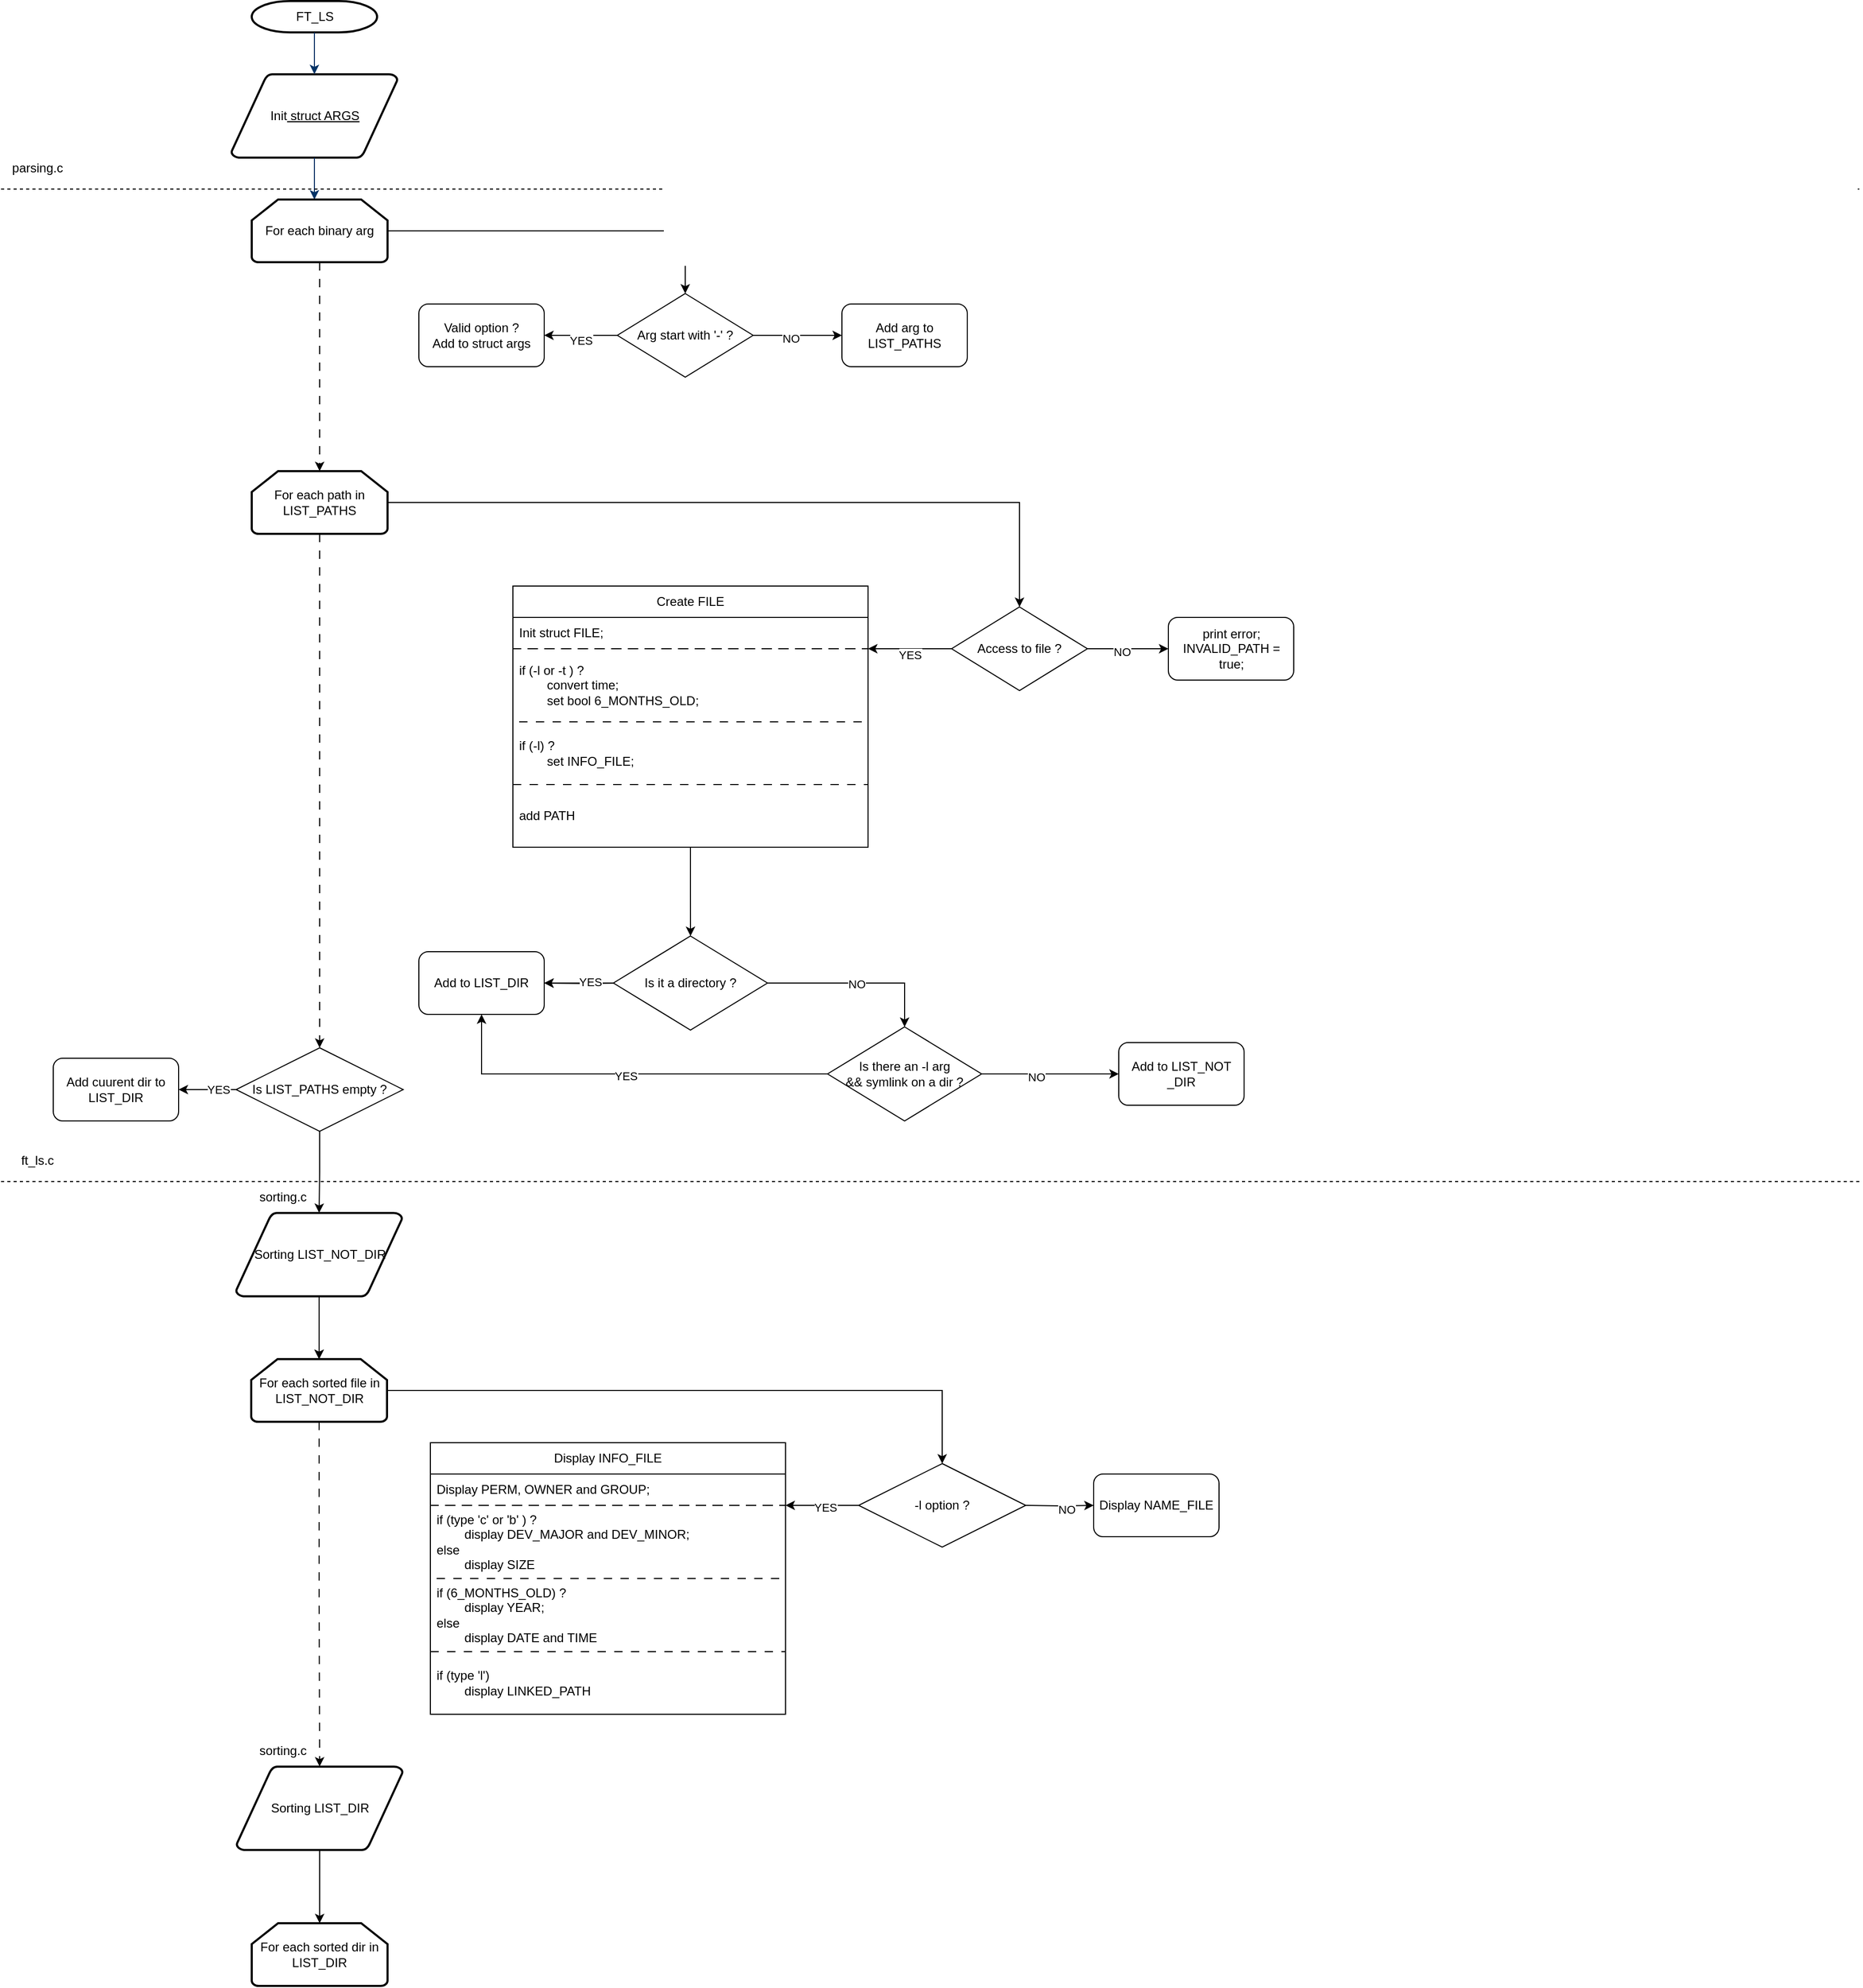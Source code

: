 <mxfile version="24.7.16">
  <diagram id="6a731a19-8d31-9384-78a2-239565b7b9f0" name="Page-1">
    <mxGraphModel dx="1434" dy="771" grid="1" gridSize="10" guides="1" tooltips="1" connect="1" arrows="1" fold="1" page="1" pageScale="1" pageWidth="1169" pageHeight="827" background="none" math="0" shadow="0">
      <root>
        <mxCell id="0" />
        <mxCell id="1" parent="0" />
        <mxCell id="2" value="FT_LS" style="shape=mxgraph.flowchart.terminator;strokeWidth=2;gradientColor=none;gradientDirection=north;fontStyle=0;html=1;" parent="1" vertex="1">
          <mxGeometry x="260" y="60" width="120" height="30" as="geometry" />
        </mxCell>
        <mxCell id="3" value="Init&lt;u&gt; struct ARGS&lt;br&gt;&lt;/u&gt;" style="shape=mxgraph.flowchart.data;strokeWidth=2;gradientColor=none;gradientDirection=north;fontStyle=0;html=1;" parent="1" vertex="1">
          <mxGeometry x="240.5" y="130" width="159" height="80" as="geometry" />
        </mxCell>
        <mxCell id="7" style="fontStyle=1;strokeColor=#003366;strokeWidth=1;html=1;" parent="1" source="2" target="3" edge="1">
          <mxGeometry relative="1" as="geometry" />
        </mxCell>
        <mxCell id="8" style="fontStyle=1;strokeColor=#003366;strokeWidth=1;html=1;" parent="1" source="3" edge="1">
          <mxGeometry relative="1" as="geometry">
            <mxPoint x="320" y="250" as="targetPoint" />
          </mxGeometry>
        </mxCell>
        <mxCell id="l7O6cIsBJEB4oKwaQnPY-69" value="" style="edgeStyle=orthogonalEdgeStyle;rounded=0;orthogonalLoop=1;jettySize=auto;html=1;" parent="1" source="l7O6cIsBJEB4oKwaQnPY-60" target="l7O6cIsBJEB4oKwaQnPY-68" edge="1">
          <mxGeometry relative="1" as="geometry" />
        </mxCell>
        <mxCell id="l7O6cIsBJEB4oKwaQnPY-70" value="&lt;div&gt;yes&lt;/div&gt;" style="edgeLabel;html=1;align=center;verticalAlign=middle;resizable=0;points=[];" parent="l7O6cIsBJEB4oKwaQnPY-69" vertex="1" connectable="0">
          <mxGeometry x="-0.067" y="4" relative="1" as="geometry">
            <mxPoint x="68" y="-4" as="offset" />
          </mxGeometry>
        </mxCell>
        <mxCell id="l7O6cIsBJEB4oKwaQnPY-73" value="YES" style="edgeLabel;html=1;align=center;verticalAlign=middle;resizable=0;points=[];" parent="l7O6cIsBJEB4oKwaQnPY-69" vertex="1" connectable="0">
          <mxGeometry y="5" relative="1" as="geometry">
            <mxPoint as="offset" />
          </mxGeometry>
        </mxCell>
        <mxCell id="l7O6cIsBJEB4oKwaQnPY-72" value="" style="edgeStyle=orthogonalEdgeStyle;rounded=0;orthogonalLoop=1;jettySize=auto;html=1;" parent="1" source="l7O6cIsBJEB4oKwaQnPY-60" target="l7O6cIsBJEB4oKwaQnPY-71" edge="1">
          <mxGeometry relative="1" as="geometry" />
        </mxCell>
        <mxCell id="l7O6cIsBJEB4oKwaQnPY-74" value="NO" style="edgeLabel;html=1;align=center;verticalAlign=middle;resizable=0;points=[];" parent="l7O6cIsBJEB4oKwaQnPY-72" vertex="1" connectable="0">
          <mxGeometry x="-0.153" y="-3" relative="1" as="geometry">
            <mxPoint as="offset" />
          </mxGeometry>
        </mxCell>
        <mxCell id="l7O6cIsBJEB4oKwaQnPY-121" value="" style="edgeStyle=orthogonalEdgeStyle;rounded=0;orthogonalLoop=1;jettySize=auto;html=1;exitX=0.5;exitY=1;exitDx=0;exitDy=0;exitPerimeter=0;dashed=1;dashPattern=8 8;" parent="1" source="l7O6cIsBJEB4oKwaQnPY-62" target="l7O6cIsBJEB4oKwaQnPY-80" edge="1">
          <mxGeometry relative="1" as="geometry">
            <mxPoint x="640" y="410" as="sourcePoint" />
            <Array as="points">
              <mxPoint x="325" y="400" />
              <mxPoint x="325" y="400" />
            </Array>
          </mxGeometry>
        </mxCell>
        <mxCell id="l7O6cIsBJEB4oKwaQnPY-60" value="Arg start with &#39;-&#39; ?" style="rhombus;whiteSpace=wrap;html=1;" parent="1" vertex="1">
          <mxGeometry x="610" y="340" width="130" height="80" as="geometry" />
        </mxCell>
        <mxCell id="l7O6cIsBJEB4oKwaQnPY-120" value="" style="edgeStyle=orthogonalEdgeStyle;rounded=0;orthogonalLoop=1;jettySize=auto;html=1;" parent="1" source="l7O6cIsBJEB4oKwaQnPY-62" target="l7O6cIsBJEB4oKwaQnPY-60" edge="1">
          <mxGeometry relative="1" as="geometry" />
        </mxCell>
        <mxCell id="l7O6cIsBJEB4oKwaQnPY-62" value="For each binary arg" style="strokeWidth=2;html=1;shape=mxgraph.flowchart.loop_limit;whiteSpace=wrap;" parent="1" vertex="1">
          <mxGeometry x="260" y="250" width="130" height="60" as="geometry" />
        </mxCell>
        <mxCell id="l7O6cIsBJEB4oKwaQnPY-68" value="Valid option ?&lt;div&gt;Add to struct args&lt;/div&gt;" style="rounded=1;whiteSpace=wrap;html=1;" parent="1" vertex="1">
          <mxGeometry x="420" y="350" width="120" height="60" as="geometry" />
        </mxCell>
        <mxCell id="l7O6cIsBJEB4oKwaQnPY-71" value="Add arg to LIST_PATHS" style="rounded=1;whiteSpace=wrap;html=1;" parent="1" vertex="1">
          <mxGeometry x="825" y="350" width="120" height="60" as="geometry" />
        </mxCell>
        <mxCell id="l7O6cIsBJEB4oKwaQnPY-122" value="" style="edgeStyle=orthogonalEdgeStyle;rounded=0;orthogonalLoop=1;jettySize=auto;html=1;" parent="1" source="l7O6cIsBJEB4oKwaQnPY-80" target="l7O6cIsBJEB4oKwaQnPY-87" edge="1">
          <mxGeometry relative="1" as="geometry" />
        </mxCell>
        <mxCell id="l7O6cIsBJEB4oKwaQnPY-125" value="" style="edgeStyle=orthogonalEdgeStyle;rounded=0;orthogonalLoop=1;jettySize=auto;html=1;dashed=1;dashPattern=8 8;" parent="1" source="l7O6cIsBJEB4oKwaQnPY-80" target="l7O6cIsBJEB4oKwaQnPY-124" edge="1">
          <mxGeometry relative="1" as="geometry" />
        </mxCell>
        <mxCell id="l7O6cIsBJEB4oKwaQnPY-80" value="For each path in LIST_PATHS" style="strokeWidth=2;html=1;shape=mxgraph.flowchart.loop_limit;whiteSpace=wrap;" parent="1" vertex="1">
          <mxGeometry x="260" y="510" width="130" height="60" as="geometry" />
        </mxCell>
        <mxCell id="l7O6cIsBJEB4oKwaQnPY-82" value="" style="edgeStyle=orthogonalEdgeStyle;rounded=0;orthogonalLoop=1;jettySize=auto;html=1;" parent="1" source="l7O6cIsBJEB4oKwaQnPY-87" edge="1">
          <mxGeometry relative="1" as="geometry">
            <mxPoint x="850" y="680" as="targetPoint" />
          </mxGeometry>
        </mxCell>
        <mxCell id="l7O6cIsBJEB4oKwaQnPY-83" value="&lt;div&gt;yes&lt;/div&gt;" style="edgeLabel;html=1;align=center;verticalAlign=middle;resizable=0;points=[];" parent="l7O6cIsBJEB4oKwaQnPY-82" vertex="1" connectable="0">
          <mxGeometry x="-0.067" y="4" relative="1" as="geometry">
            <mxPoint x="68" y="-4" as="offset" />
          </mxGeometry>
        </mxCell>
        <mxCell id="l7O6cIsBJEB4oKwaQnPY-84" value="YES" style="edgeLabel;html=1;align=center;verticalAlign=middle;resizable=0;points=[];" parent="l7O6cIsBJEB4oKwaQnPY-82" vertex="1" connectable="0">
          <mxGeometry y="5" relative="1" as="geometry">
            <mxPoint as="offset" />
          </mxGeometry>
        </mxCell>
        <mxCell id="l7O6cIsBJEB4oKwaQnPY-85" value="" style="edgeStyle=orthogonalEdgeStyle;rounded=0;orthogonalLoop=1;jettySize=auto;html=1;" parent="1" source="l7O6cIsBJEB4oKwaQnPY-87" target="l7O6cIsBJEB4oKwaQnPY-89" edge="1">
          <mxGeometry relative="1" as="geometry" />
        </mxCell>
        <mxCell id="l7O6cIsBJEB4oKwaQnPY-86" value="NO" style="edgeLabel;html=1;align=center;verticalAlign=middle;resizable=0;points=[];" parent="l7O6cIsBJEB4oKwaQnPY-85" vertex="1" connectable="0">
          <mxGeometry x="-0.153" y="-3" relative="1" as="geometry">
            <mxPoint as="offset" />
          </mxGeometry>
        </mxCell>
        <mxCell id="l7O6cIsBJEB4oKwaQnPY-87" value="Access to file ?" style="rhombus;whiteSpace=wrap;html=1;" parent="1" vertex="1">
          <mxGeometry x="930" y="640" width="130" height="80" as="geometry" />
        </mxCell>
        <mxCell id="l7O6cIsBJEB4oKwaQnPY-89" value="&lt;div&gt;print error;&lt;/div&gt;&lt;div&gt;INVALID_PATH = true;&lt;br&gt;&lt;/div&gt;" style="rounded=1;whiteSpace=wrap;html=1;" parent="1" vertex="1">
          <mxGeometry x="1137.5" y="650" width="120" height="60" as="geometry" />
        </mxCell>
        <mxCell id="l7O6cIsBJEB4oKwaQnPY-111" value="" style="edgeStyle=orthogonalEdgeStyle;rounded=0;orthogonalLoop=1;jettySize=auto;html=1;" parent="1" source="l7O6cIsBJEB4oKwaQnPY-96" target="l7O6cIsBJEB4oKwaQnPY-105" edge="1">
          <mxGeometry relative="1" as="geometry" />
        </mxCell>
        <mxCell id="l7O6cIsBJEB4oKwaQnPY-96" value="Create FILE" style="swimlane;fontStyle=0;childLayout=stackLayout;horizontal=1;startSize=30;horizontalStack=0;resizeParent=1;resizeParentMax=0;resizeLast=0;collapsible=1;marginBottom=0;whiteSpace=wrap;html=1;" parent="1" vertex="1">
          <mxGeometry x="510" y="620" width="340" height="250" as="geometry" />
        </mxCell>
        <mxCell id="l7O6cIsBJEB4oKwaQnPY-97" value="&lt;div&gt;Init struct FILE;&lt;/div&gt;" style="text;strokeColor=default;fillColor=none;align=left;verticalAlign=middle;spacingLeft=4;spacingRight=4;overflow=hidden;points=[[0,0.5],[1,0.5]];portConstraint=eastwest;rotatable=0;whiteSpace=wrap;html=1;dashed=1;dashPattern=8 8;" parent="l7O6cIsBJEB4oKwaQnPY-96" vertex="1">
          <mxGeometry y="30" width="340" height="30" as="geometry" />
        </mxCell>
        <mxCell id="l7O6cIsBJEB4oKwaQnPY-99" value="&lt;div&gt;if (-l or -t ) ?&lt;/div&gt;&lt;div align=&quot;left&quot;&gt;&lt;span style=&quot;white-space: pre;&quot;&gt;&#x9;&lt;/span&gt;convert time;&lt;br&gt;&lt;span style=&quot;white-space: pre;&quot;&gt;&#x9;&lt;/span&gt;set bool 6_MONTHS_OLD;&lt;/div&gt;" style="text;strokeColor=default;fillColor=none;align=left;verticalAlign=middle;spacingLeft=4;spacingRight=4;overflow=hidden;points=[[0,0.5],[1,0.5]];portConstraint=eastwest;rotatable=0;whiteSpace=wrap;html=1;dashed=1;dashPattern=8 8;" parent="l7O6cIsBJEB4oKwaQnPY-96" vertex="1">
          <mxGeometry y="60" width="340" height="70" as="geometry" />
        </mxCell>
        <mxCell id="l7O6cIsBJEB4oKwaQnPY-104" value="&lt;div&gt;if (-l) ?&lt;/div&gt;&lt;div&gt;&lt;span style=&quot;white-space: pre;&quot;&gt;&#x9;&lt;/span&gt;set INFO_FILE;&lt;/div&gt;" style="text;strokeColor=none;fillColor=none;align=left;verticalAlign=middle;spacingLeft=4;spacingRight=4;overflow=hidden;points=[[0,0.5],[1,0.5]];portConstraint=eastwest;rotatable=0;whiteSpace=wrap;html=1;" parent="l7O6cIsBJEB4oKwaQnPY-96" vertex="1">
          <mxGeometry y="130" width="340" height="60" as="geometry" />
        </mxCell>
        <mxCell id="l7O6cIsBJEB4oKwaQnPY-103" value="add PATH" style="text;strokeColor=default;fillColor=none;align=left;verticalAlign=middle;spacingLeft=4;spacingRight=4;overflow=hidden;points=[[0,0.5],[1,0.5]];portConstraint=eastwest;rotatable=0;whiteSpace=wrap;html=1;dashed=1;dashPattern=8 8;" parent="l7O6cIsBJEB4oKwaQnPY-96" vertex="1">
          <mxGeometry y="190" width="340" height="60" as="geometry" />
        </mxCell>
        <mxCell id="l7O6cIsBJEB4oKwaQnPY-113" value="" style="edgeStyle=orthogonalEdgeStyle;rounded=0;orthogonalLoop=1;jettySize=auto;html=1;entryX=1;entryY=0.5;entryDx=0;entryDy=0;" parent="1" target="l7O6cIsBJEB4oKwaQnPY-112" edge="1">
          <mxGeometry relative="1" as="geometry">
            <mxPoint x="615" y="1000" as="sourcePoint" />
            <mxPoint x="550" y="1000" as="targetPoint" />
          </mxGeometry>
        </mxCell>
        <mxCell id="l7O6cIsBJEB4oKwaQnPY-117" value="" style="edgeStyle=orthogonalEdgeStyle;rounded=0;orthogonalLoop=1;jettySize=auto;html=1;" parent="1" source="cE70OBfCoZSH-CF6nnTt-46" target="l7O6cIsBJEB4oKwaQnPY-116" edge="1">
          <mxGeometry relative="1" as="geometry" />
        </mxCell>
        <mxCell id="cE70OBfCoZSH-CF6nnTt-55" value="NO" style="edgeLabel;html=1;align=center;verticalAlign=middle;resizable=0;points=[];" vertex="1" connectable="0" parent="l7O6cIsBJEB4oKwaQnPY-117">
          <mxGeometry x="-0.213" y="-3" relative="1" as="geometry">
            <mxPoint as="offset" />
          </mxGeometry>
        </mxCell>
        <mxCell id="cE70OBfCoZSH-CF6nnTt-45" value="" style="edgeStyle=orthogonalEdgeStyle;rounded=0;orthogonalLoop=1;jettySize=auto;html=1;" edge="1" parent="1" source="l7O6cIsBJEB4oKwaQnPY-105" target="l7O6cIsBJEB4oKwaQnPY-112">
          <mxGeometry relative="1" as="geometry" />
        </mxCell>
        <mxCell id="cE70OBfCoZSH-CF6nnTt-54" value="YES" style="edgeLabel;html=1;align=center;verticalAlign=middle;resizable=0;points=[];" vertex="1" connectable="0" parent="cE70OBfCoZSH-CF6nnTt-45">
          <mxGeometry x="-0.328" y="-1" relative="1" as="geometry">
            <mxPoint as="offset" />
          </mxGeometry>
        </mxCell>
        <mxCell id="cE70OBfCoZSH-CF6nnTt-58" style="edgeStyle=orthogonalEdgeStyle;rounded=0;orthogonalLoop=1;jettySize=auto;html=1;exitX=1;exitY=0.5;exitDx=0;exitDy=0;entryX=0.5;entryY=0;entryDx=0;entryDy=0;" edge="1" parent="1" source="l7O6cIsBJEB4oKwaQnPY-105" target="cE70OBfCoZSH-CF6nnTt-46">
          <mxGeometry relative="1" as="geometry" />
        </mxCell>
        <mxCell id="cE70OBfCoZSH-CF6nnTt-59" value="NO" style="edgeLabel;html=1;align=center;verticalAlign=middle;resizable=0;points=[];" vertex="1" connectable="0" parent="cE70OBfCoZSH-CF6nnTt-58">
          <mxGeometry x="-0.016" y="-1" relative="1" as="geometry">
            <mxPoint as="offset" />
          </mxGeometry>
        </mxCell>
        <mxCell id="l7O6cIsBJEB4oKwaQnPY-105" value="&lt;div&gt;Is it a directory ?&lt;/div&gt;" style="rhombus;whiteSpace=wrap;html=1;" parent="1" vertex="1">
          <mxGeometry x="606.25" y="955" width="147.5" height="90" as="geometry" />
        </mxCell>
        <mxCell id="l7O6cIsBJEB4oKwaQnPY-112" value="Add to LIST_DIR" style="rounded=1;whiteSpace=wrap;html=1;" parent="1" vertex="1">
          <mxGeometry x="420" y="970" width="120" height="60" as="geometry" />
        </mxCell>
        <mxCell id="l7O6cIsBJEB4oKwaQnPY-116" value="Add to LIST_NOT _DIR" style="rounded=1;whiteSpace=wrap;html=1;" parent="1" vertex="1">
          <mxGeometry x="1090" y="1057" width="120" height="60" as="geometry" />
        </mxCell>
        <mxCell id="l7O6cIsBJEB4oKwaQnPY-128" value="" style="edgeStyle=orthogonalEdgeStyle;rounded=0;orthogonalLoop=1;jettySize=auto;html=1;" parent="1" source="l7O6cIsBJEB4oKwaQnPY-124" target="l7O6cIsBJEB4oKwaQnPY-127" edge="1">
          <mxGeometry relative="1" as="geometry" />
        </mxCell>
        <mxCell id="l7O6cIsBJEB4oKwaQnPY-137" value="" style="edgeStyle=orthogonalEdgeStyle;rounded=0;orthogonalLoop=1;jettySize=auto;html=1;" parent="1" source="l7O6cIsBJEB4oKwaQnPY-124" target="l7O6cIsBJEB4oKwaQnPY-136" edge="1">
          <mxGeometry relative="1" as="geometry" />
        </mxCell>
        <mxCell id="l7O6cIsBJEB4oKwaQnPY-124" value="Is LIST_PATHS empty ?" style="rhombus;whiteSpace=wrap;html=1;" parent="1" vertex="1">
          <mxGeometry x="245" y="1062" width="160" height="80" as="geometry" />
        </mxCell>
        <mxCell id="l7O6cIsBJEB4oKwaQnPY-126" value="YES" style="edgeLabel;html=1;align=center;verticalAlign=middle;resizable=0;points=[];" parent="1" vertex="1" connectable="0">
          <mxGeometry x="227.503" y="1102" as="geometry" />
        </mxCell>
        <mxCell id="l7O6cIsBJEB4oKwaQnPY-127" value="Add cuurent dir to LIST_DIR" style="rounded=1;whiteSpace=wrap;html=1;" parent="1" vertex="1">
          <mxGeometry x="70" y="1072" width="120" height="60" as="geometry" />
        </mxCell>
        <mxCell id="l7O6cIsBJEB4oKwaQnPY-130" value="" style="endArrow=none;dashed=1;html=1;rounded=0;" parent="1" edge="1">
          <mxGeometry width="50" height="50" relative="1" as="geometry">
            <mxPoint x="20" y="240" as="sourcePoint" />
            <mxPoint x="1800" y="240" as="targetPoint" />
          </mxGeometry>
        </mxCell>
        <mxCell id="l7O6cIsBJEB4oKwaQnPY-133" value="parsing.c" style="text;html=1;align=center;verticalAlign=middle;whiteSpace=wrap;rounded=0;" parent="1" vertex="1">
          <mxGeometry x="20" y="200" width="70" height="40" as="geometry" />
        </mxCell>
        <mxCell id="l7O6cIsBJEB4oKwaQnPY-141" value="" style="edgeStyle=orthogonalEdgeStyle;rounded=0;orthogonalLoop=1;jettySize=auto;html=1;" parent="1" source="l7O6cIsBJEB4oKwaQnPY-136" edge="1">
          <mxGeometry relative="1" as="geometry">
            <mxPoint x="324.5" y="1360" as="targetPoint" />
          </mxGeometry>
        </mxCell>
        <mxCell id="l7O6cIsBJEB4oKwaQnPY-146" value="" style="edgeStyle=orthogonalEdgeStyle;rounded=0;orthogonalLoop=1;jettySize=auto;html=1;" parent="1" source="l7O6cIsBJEB4oKwaQnPY-136" target="l7O6cIsBJEB4oKwaQnPY-145" edge="1">
          <mxGeometry relative="1" as="geometry" />
        </mxCell>
        <mxCell id="l7O6cIsBJEB4oKwaQnPY-136" value="Sorting LIST_NOT_DIR&lt;u&gt;&lt;br&gt;&lt;/u&gt;" style="shape=mxgraph.flowchart.data;strokeWidth=2;gradientColor=none;gradientDirection=north;fontStyle=0;html=1;" parent="1" vertex="1">
          <mxGeometry x="245" y="1220" width="159" height="80" as="geometry" />
        </mxCell>
        <mxCell id="l7O6cIsBJEB4oKwaQnPY-138" value="" style="endArrow=none;dashed=1;html=1;rounded=0;" parent="1" edge="1">
          <mxGeometry width="50" height="50" relative="1" as="geometry">
            <mxPoint x="20" y="1190" as="sourcePoint" />
            <mxPoint x="1800" y="1190" as="targetPoint" />
          </mxGeometry>
        </mxCell>
        <mxCell id="l7O6cIsBJEB4oKwaQnPY-139" value="ft_ls.c" style="text;html=1;align=center;verticalAlign=middle;whiteSpace=wrap;rounded=0;" parent="1" vertex="1">
          <mxGeometry x="20" y="1150" width="70" height="40" as="geometry" />
        </mxCell>
        <mxCell id="l7O6cIsBJEB4oKwaQnPY-143" value="sorting.c" style="text;html=1;align=center;verticalAlign=middle;whiteSpace=wrap;rounded=0;" parent="1" vertex="1">
          <mxGeometry x="260" y="1190" width="60" height="30" as="geometry" />
        </mxCell>
        <mxCell id="l7O6cIsBJEB4oKwaQnPY-154" value="" style="edgeStyle=orthogonalEdgeStyle;rounded=0;orthogonalLoop=1;jettySize=auto;html=1;" parent="1" source="l7O6cIsBJEB4oKwaQnPY-144" edge="1">
          <mxGeometry relative="1" as="geometry">
            <mxPoint x="771" y="1500" as="targetPoint" />
          </mxGeometry>
        </mxCell>
        <mxCell id="l7O6cIsBJEB4oKwaQnPY-144" value="-l option ?" style="rhombus;whiteSpace=wrap;html=1;" parent="1" vertex="1">
          <mxGeometry x="841" y="1460" width="160" height="80" as="geometry" />
        </mxCell>
        <mxCell id="l7O6cIsBJEB4oKwaQnPY-147" value="" style="edgeStyle=orthogonalEdgeStyle;rounded=0;orthogonalLoop=1;jettySize=auto;html=1;" parent="1" source="l7O6cIsBJEB4oKwaQnPY-145" target="l7O6cIsBJEB4oKwaQnPY-144" edge="1">
          <mxGeometry relative="1" as="geometry" />
        </mxCell>
        <mxCell id="l7O6cIsBJEB4oKwaQnPY-163" value="" style="edgeStyle=orthogonalEdgeStyle;rounded=0;orthogonalLoop=1;jettySize=auto;html=1;dashed=1;dashPattern=8 8;" parent="1" source="l7O6cIsBJEB4oKwaQnPY-145" target="l7O6cIsBJEB4oKwaQnPY-162" edge="1">
          <mxGeometry relative="1" as="geometry" />
        </mxCell>
        <mxCell id="l7O6cIsBJEB4oKwaQnPY-145" value="For each sorted file in LIST_NOT_DIR" style="strokeWidth=2;html=1;shape=mxgraph.flowchart.loop_limit;whiteSpace=wrap;" parent="1" vertex="1">
          <mxGeometry x="259.5" y="1360" width="130" height="60" as="geometry" />
        </mxCell>
        <mxCell id="l7O6cIsBJEB4oKwaQnPY-149" value="" style="edgeStyle=orthogonalEdgeStyle;rounded=0;orthogonalLoop=1;jettySize=auto;html=1;" parent="1" target="l7O6cIsBJEB4oKwaQnPY-151" edge="1">
          <mxGeometry relative="1" as="geometry">
            <mxPoint x="1001" y="1500" as="sourcePoint" />
          </mxGeometry>
        </mxCell>
        <mxCell id="l7O6cIsBJEB4oKwaQnPY-150" value="&lt;div&gt;NO&lt;/div&gt;" style="edgeLabel;html=1;align=center;verticalAlign=middle;resizable=0;points=[];" parent="l7O6cIsBJEB4oKwaQnPY-149" vertex="1" connectable="0">
          <mxGeometry x="0.187" y="-5" relative="1" as="geometry">
            <mxPoint y="-1" as="offset" />
          </mxGeometry>
        </mxCell>
        <mxCell id="l7O6cIsBJEB4oKwaQnPY-151" value="Display NAME_FILE" style="rounded=1;whiteSpace=wrap;html=1;" parent="1" vertex="1">
          <mxGeometry x="1066" y="1470" width="120" height="60" as="geometry" />
        </mxCell>
        <mxCell id="l7O6cIsBJEB4oKwaQnPY-152" value="YES" style="edgeLabel;html=1;align=center;verticalAlign=middle;resizable=0;points=[];" parent="1" vertex="1" connectable="0">
          <mxGeometry x="808.635" y="1502.0" as="geometry" />
        </mxCell>
        <mxCell id="l7O6cIsBJEB4oKwaQnPY-155" value="Display INFO_FILE" style="swimlane;fontStyle=0;childLayout=stackLayout;horizontal=1;startSize=30;horizontalStack=0;resizeParent=1;resizeParentMax=0;resizeLast=0;collapsible=1;marginBottom=0;whiteSpace=wrap;html=1;" parent="1" vertex="1">
          <mxGeometry x="431" y="1440" width="340" height="260" as="geometry" />
        </mxCell>
        <mxCell id="l7O6cIsBJEB4oKwaQnPY-156" value="Display PERM, OWNER and GROUP;" style="text;strokeColor=default;fillColor=none;align=left;verticalAlign=middle;spacingLeft=4;spacingRight=4;overflow=hidden;points=[[0,0.5],[1,0.5]];portConstraint=eastwest;rotatable=0;whiteSpace=wrap;html=1;dashed=1;dashPattern=8 8;" parent="l7O6cIsBJEB4oKwaQnPY-155" vertex="1">
          <mxGeometry y="30" width="340" height="30" as="geometry" />
        </mxCell>
        <mxCell id="l7O6cIsBJEB4oKwaQnPY-157" value="&lt;div&gt;if (type &#39;c&#39; or &#39;b&#39; ) ?&lt;/div&gt;&lt;div align=&quot;left&quot;&gt;&lt;span style=&quot;white-space: pre;&quot;&gt;&#x9;&lt;/span&gt;display DEV_MAJOR and DEV_MINOR;&lt;br&gt;else&lt;/div&gt;&lt;div align=&quot;left&quot;&gt;&lt;span style=&quot;white-space: pre;&quot;&gt;&#x9;&lt;/span&gt;display SIZE&lt;br&gt;&lt;/div&gt;" style="text;strokeColor=default;fillColor=none;align=left;verticalAlign=middle;spacingLeft=4;spacingRight=4;overflow=hidden;points=[[0,0.5],[1,0.5]];portConstraint=eastwest;rotatable=0;whiteSpace=wrap;html=1;dashed=1;dashPattern=8 8;" parent="l7O6cIsBJEB4oKwaQnPY-155" vertex="1">
          <mxGeometry y="60" width="340" height="70" as="geometry" />
        </mxCell>
        <mxCell id="l7O6cIsBJEB4oKwaQnPY-158" value="&lt;div&gt;if (6_MONTHS_OLD) ?&lt;/div&gt;&lt;div&gt;&lt;span style=&quot;white-space: pre;&quot;&gt;&#x9;&lt;/span&gt;display YEAR;&lt;/div&gt;&lt;div&gt;else&lt;/div&gt;&lt;div&gt;&lt;span style=&quot;white-space: pre;&quot;&gt;&#x9;&lt;/span&gt;display DATE and TIME&lt;br&gt;&lt;/div&gt;" style="text;strokeColor=none;fillColor=none;align=left;verticalAlign=middle;spacingLeft=4;spacingRight=4;overflow=hidden;points=[[0,0.5],[1,0.5]];portConstraint=eastwest;rotatable=0;whiteSpace=wrap;html=1;" parent="l7O6cIsBJEB4oKwaQnPY-155" vertex="1">
          <mxGeometry y="130" width="340" height="70" as="geometry" />
        </mxCell>
        <mxCell id="l7O6cIsBJEB4oKwaQnPY-159" value="&lt;div&gt;if (type &#39;l&#39;)&lt;/div&gt;&lt;div&gt;&lt;span style=&quot;white-space: pre;&quot;&gt;&#x9;&lt;/span&gt;display LINKED_PATH&lt;br&gt;&lt;/div&gt;" style="text;strokeColor=default;fillColor=none;align=left;verticalAlign=middle;spacingLeft=4;spacingRight=4;overflow=hidden;points=[[0,0.5],[1,0.5]];portConstraint=eastwest;rotatable=0;whiteSpace=wrap;html=1;dashed=1;dashPattern=8 8;" parent="l7O6cIsBJEB4oKwaQnPY-155" vertex="1">
          <mxGeometry y="200" width="340" height="60" as="geometry" />
        </mxCell>
        <mxCell id="l7O6cIsBJEB4oKwaQnPY-161" value="For each sorted dir in LIST_DIR" style="strokeWidth=2;html=1;shape=mxgraph.flowchart.loop_limit;whiteSpace=wrap;" parent="1" vertex="1">
          <mxGeometry x="260" y="1900" width="130" height="60" as="geometry" />
        </mxCell>
        <mxCell id="l7O6cIsBJEB4oKwaQnPY-164" value="" style="edgeStyle=orthogonalEdgeStyle;rounded=0;orthogonalLoop=1;jettySize=auto;html=1;" parent="1" source="l7O6cIsBJEB4oKwaQnPY-162" target="l7O6cIsBJEB4oKwaQnPY-161" edge="1">
          <mxGeometry relative="1" as="geometry" />
        </mxCell>
        <mxCell id="l7O6cIsBJEB4oKwaQnPY-162" value="Sorting LIST_DIR&lt;u&gt;&lt;br&gt;&lt;/u&gt;" style="shape=mxgraph.flowchart.data;strokeWidth=2;gradientColor=none;gradientDirection=north;fontStyle=0;html=1;" parent="1" vertex="1">
          <mxGeometry x="245.5" y="1750" width="159" height="80" as="geometry" />
        </mxCell>
        <mxCell id="l7O6cIsBJEB4oKwaQnPY-165" value="sorting.c" style="text;html=1;align=center;verticalAlign=middle;whiteSpace=wrap;rounded=0;" parent="1" vertex="1">
          <mxGeometry x="259.5" y="1720" width="60" height="30" as="geometry" />
        </mxCell>
        <mxCell id="cE70OBfCoZSH-CF6nnTt-56" style="edgeStyle=orthogonalEdgeStyle;rounded=0;orthogonalLoop=1;jettySize=auto;html=1;entryX=0.5;entryY=1;entryDx=0;entryDy=0;exitX=0;exitY=0.5;exitDx=0;exitDy=0;" edge="1" parent="1" source="cE70OBfCoZSH-CF6nnTt-46" target="l7O6cIsBJEB4oKwaQnPY-112">
          <mxGeometry relative="1" as="geometry">
            <Array as="points">
              <mxPoint x="480" y="1087" />
            </Array>
          </mxGeometry>
        </mxCell>
        <mxCell id="cE70OBfCoZSH-CF6nnTt-57" value="YES" style="edgeLabel;html=1;align=center;verticalAlign=middle;resizable=0;points=[];" vertex="1" connectable="0" parent="cE70OBfCoZSH-CF6nnTt-56">
          <mxGeometry x="-0.0" y="2" relative="1" as="geometry">
            <mxPoint as="offset" />
          </mxGeometry>
        </mxCell>
        <mxCell id="cE70OBfCoZSH-CF6nnTt-46" value="&lt;div&gt;Is there an -l arg&lt;/div&gt;&lt;div&gt;&amp;amp;&amp;amp; symlink on a dir ?&lt;br&gt;&lt;/div&gt;" style="rhombus;whiteSpace=wrap;html=1;" vertex="1" parent="1">
          <mxGeometry x="811.25" y="1042" width="147.5" height="90" as="geometry" />
        </mxCell>
      </root>
    </mxGraphModel>
  </diagram>
</mxfile>
